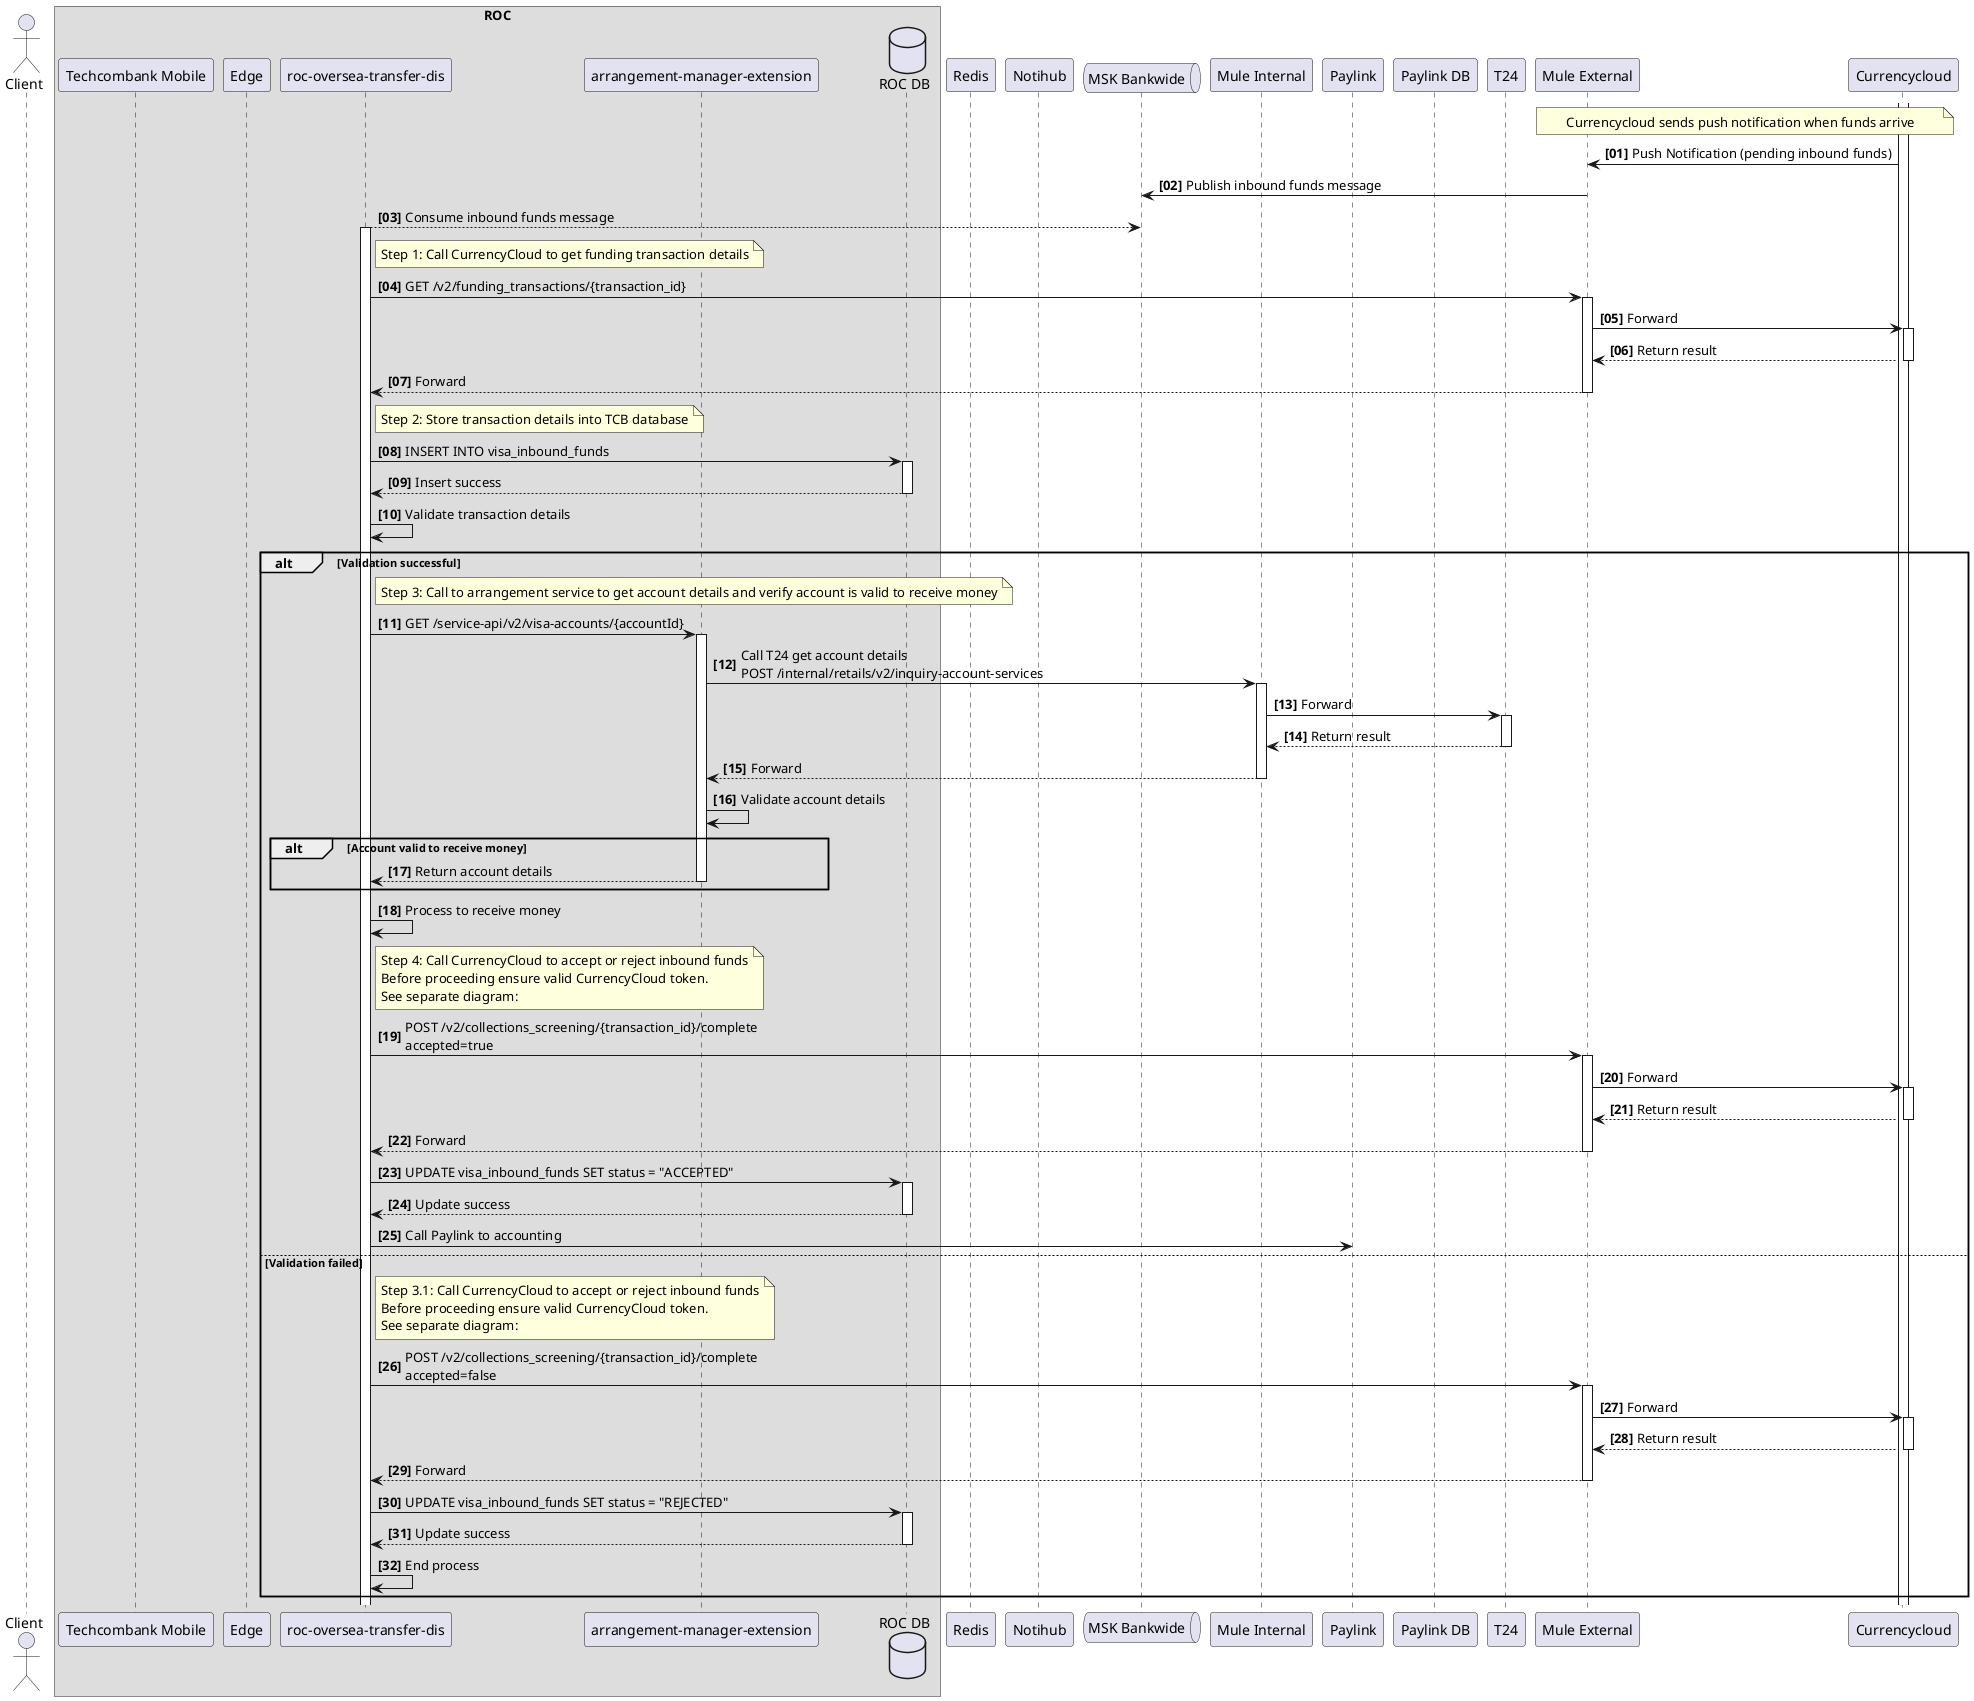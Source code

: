 @startuml Inbound Funds Flow

autonumber "<b>[00]"
actor Client
box ROC
participant "Techcombank Mobile" as TCB
participant "Edge" as EDGE
participant "roc-oversea-transfer-dis" as OT
participant "arrangement-manager-extension" as AME
participant "Redis" as REDIS
database "ROC DB" as DB
end box
participant "redis" as REDIS
participant "Notihub" as NOTIHUB
queue "MSK Bankwide" as MSK
participant "Mule Internal" as MI
participant "Paylink" as PL
participant "Paylink DB" as PLDB
participant "T24" as T24
participant "Mule External" as ME
participant "Currencycloud" as CC

note over ME,CC: Currencycloud sends push notification when funds arrive

activate CC
CC -> ME: Push Notification (pending inbound funds)
ME -> MSK: Publish inbound funds message
OT --> MSK: Consume inbound funds message
activate OT
note right of OT
Step 1: Call CurrencyCloud to get funding transaction details
end note
OT -> ME: GET /v2/funding_transactions/{transaction_id}
activate ME
ME -> CC: Forward
activate CC
CC --> ME: Return result
deactivate CC
ME --> OT: Forward
deactivate ME

note right of OT
Step 2: Store transaction details into TCB database
end note
OT -> DB: INSERT INTO visa_inbound_funds
activate DB
DB --> OT: Insert success
deactivate DB

OT -> OT: Validate transaction details
alt Validation successful
    note right of OT
    Step 3: Call to arrangement service to get account details and verify account is valid to receive money
    end note
    OT -> AME: GET /service-api/v2/visa-accounts/{accountId}
    activate AME
    AME -> MI: Call T24 get account details\nPOST /internal/retails/v2/inquiry-account-services
    activate MI
    MI -> T24: Forward
    activate T24
    T24 --> MI: Return result
    deactivate T24
    MI --> AME: Forward
    deactivate MI
    AME -> AME: Validate account details
    alt Account valid to receive money
        AME --> OT: Return account details
        deactivate AME
    end
    OT -> OT: Process to receive money

    note right of OT
    Step 4: Call CurrencyCloud to accept or reject inbound funds
    Before proceeding ensure valid CurrencyCloud token.
    See separate diagram: 
    end note
    OT -> ME: POST /v2/collections_screening/{transaction_id}/complete\naccepted=true
    activate ME
    ME -> CC: Forward
    activate CC
    CC --> ME: Return result
    deactivate CC
    ME --> OT: Forward
    deactivate ME
    OT -> DB: UPDATE visa_inbound_funds SET status = "ACCEPTED"
    activate DB
    DB --> OT: Update success
    deactivate DB
    OT -> PL: Call Paylink to accounting

else Validation failed
    note right of OT
    Step 3.1: Call CurrencyCloud to accept or reject inbound funds
    Before proceeding ensure valid CurrencyCloud token.
    See separate diagram: 
    end note
    OT -> ME: POST /v2/collections_screening/{transaction_id}/complete\naccepted=false
    activate ME
    ME -> CC: Forward
    activate CC
    CC --> ME: Return result
    deactivate CC
    ME --> OT: Forward
    deactivate ME
    OT -> DB: UPDATE visa_inbound_funds SET status = "REJECTED"
    activate DB
    DB --> OT: Update success
    deactivate DB
    OT -> OT: End process
end
@enduml
